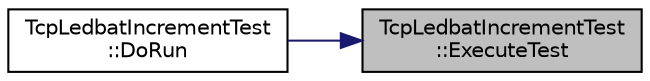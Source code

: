 digraph "TcpLedbatIncrementTest::ExecuteTest"
{
 // LATEX_PDF_SIZE
  edge [fontname="Helvetica",fontsize="10",labelfontname="Helvetica",labelfontsize="10"];
  node [fontname="Helvetica",fontsize="10",shape=record];
  rankdir="RL";
  Node1 [label="TcpLedbatIncrementTest\l::ExecuteTest",height=0.2,width=0.4,color="black", fillcolor="grey75", style="filled", fontcolor="black",tooltip="Execute the test."];
  Node1 -> Node2 [dir="back",color="midnightblue",fontsize="10",style="solid",fontname="Helvetica"];
  Node2 [label="TcpLedbatIncrementTest\l::DoRun",height=0.2,width=0.4,color="black", fillcolor="white", style="filled",URL="$class_tcp_ledbat_increment_test.html#a673d2a03d6203b5750744776b3ab14b9",tooltip="Implementation to actually run this TestCase."];
}
